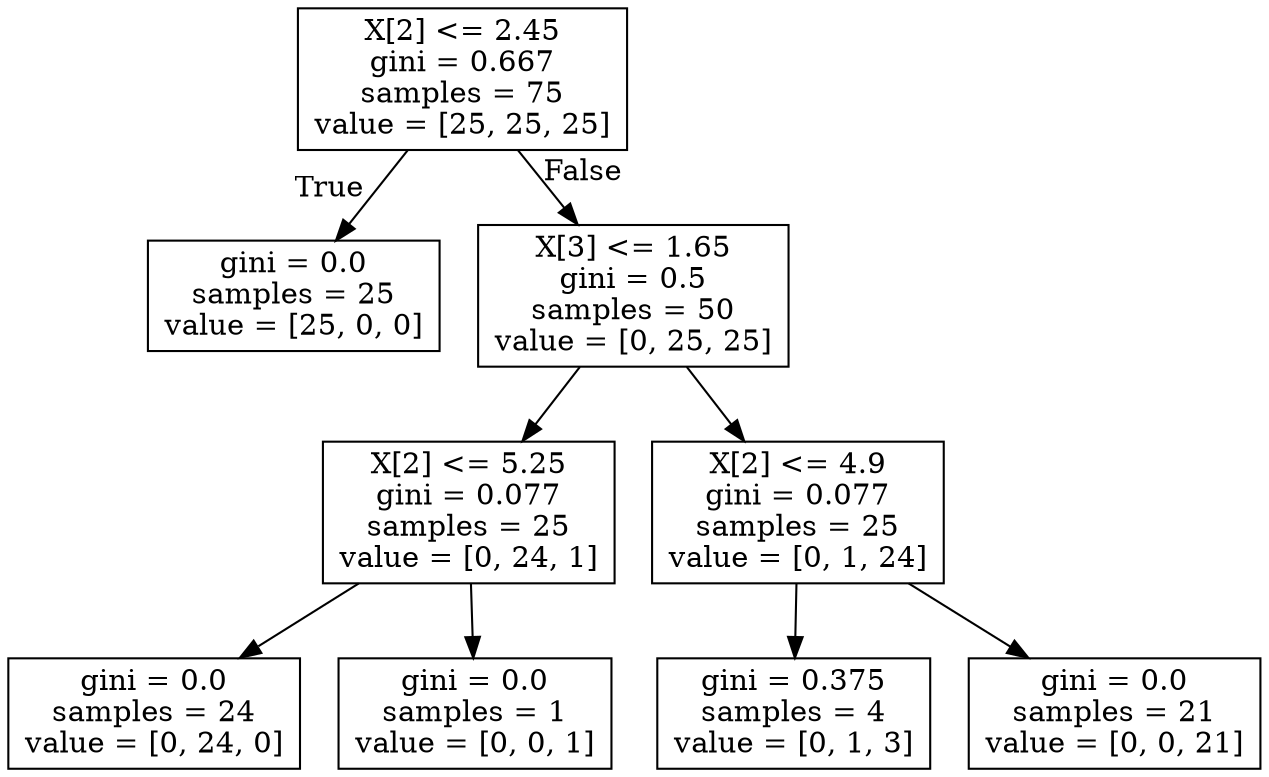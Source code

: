 digraph Tree {
node [shape=box] ;
0 [label="X[2] <= 2.45\ngini = 0.667\nsamples = 75\nvalue = [25, 25, 25]"] ;
1 [label="gini = 0.0\nsamples = 25\nvalue = [25, 0, 0]"] ;
0 -> 1 [labeldistance=2.5, labelangle=45, headlabel="True"] ;
2 [label="X[3] <= 1.65\ngini = 0.5\nsamples = 50\nvalue = [0, 25, 25]"] ;
0 -> 2 [labeldistance=2.5, labelangle=-45, headlabel="False"] ;
3 [label="X[2] <= 5.25\ngini = 0.077\nsamples = 25\nvalue = [0, 24, 1]"] ;
2 -> 3 ;
4 [label="gini = 0.0\nsamples = 24\nvalue = [0, 24, 0]"] ;
3 -> 4 ;
5 [label="gini = 0.0\nsamples = 1\nvalue = [0, 0, 1]"] ;
3 -> 5 ;
6 [label="X[2] <= 4.9\ngini = 0.077\nsamples = 25\nvalue = [0, 1, 24]"] ;
2 -> 6 ;
7 [label="gini = 0.375\nsamples = 4\nvalue = [0, 1, 3]"] ;
6 -> 7 ;
8 [label="gini = 0.0\nsamples = 21\nvalue = [0, 0, 21]"] ;
6 -> 8 ;
}